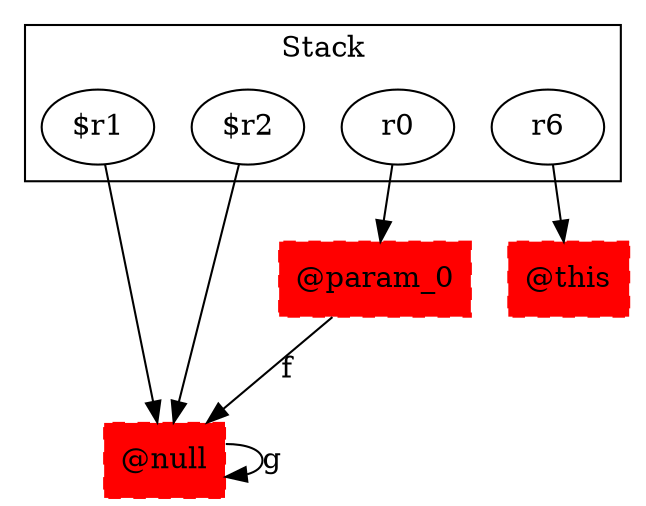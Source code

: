 digraph sample {
  rankDir="LR";
  subgraph cluster_0 {
    label="Stack"
    "$r1"; "$r2"; "r0"; "r6"; 
  }
  "$r1" -> { "@null"[shape=box]};
  "$r2" -> { "@null"[shape=box]};
  "r0" -> { "@param_0"[shape=box]};
  "r6" -> { "@this"[shape=box]};
  "@null" -> "@null"[label="g", weight="0.2"]
  "@null"[shape=box, style="filled,dashed"];
  "@this"[shape=box, style="filled,dashed"];
  "@param_0" -> "@null"[label="f", weight="0.2"]
  "@param_0"[shape=box, style="filled,dashed"];
  "@null"[color="red"];
  "@this"[color="red"];
  "@param_0"[color="red"];
}
